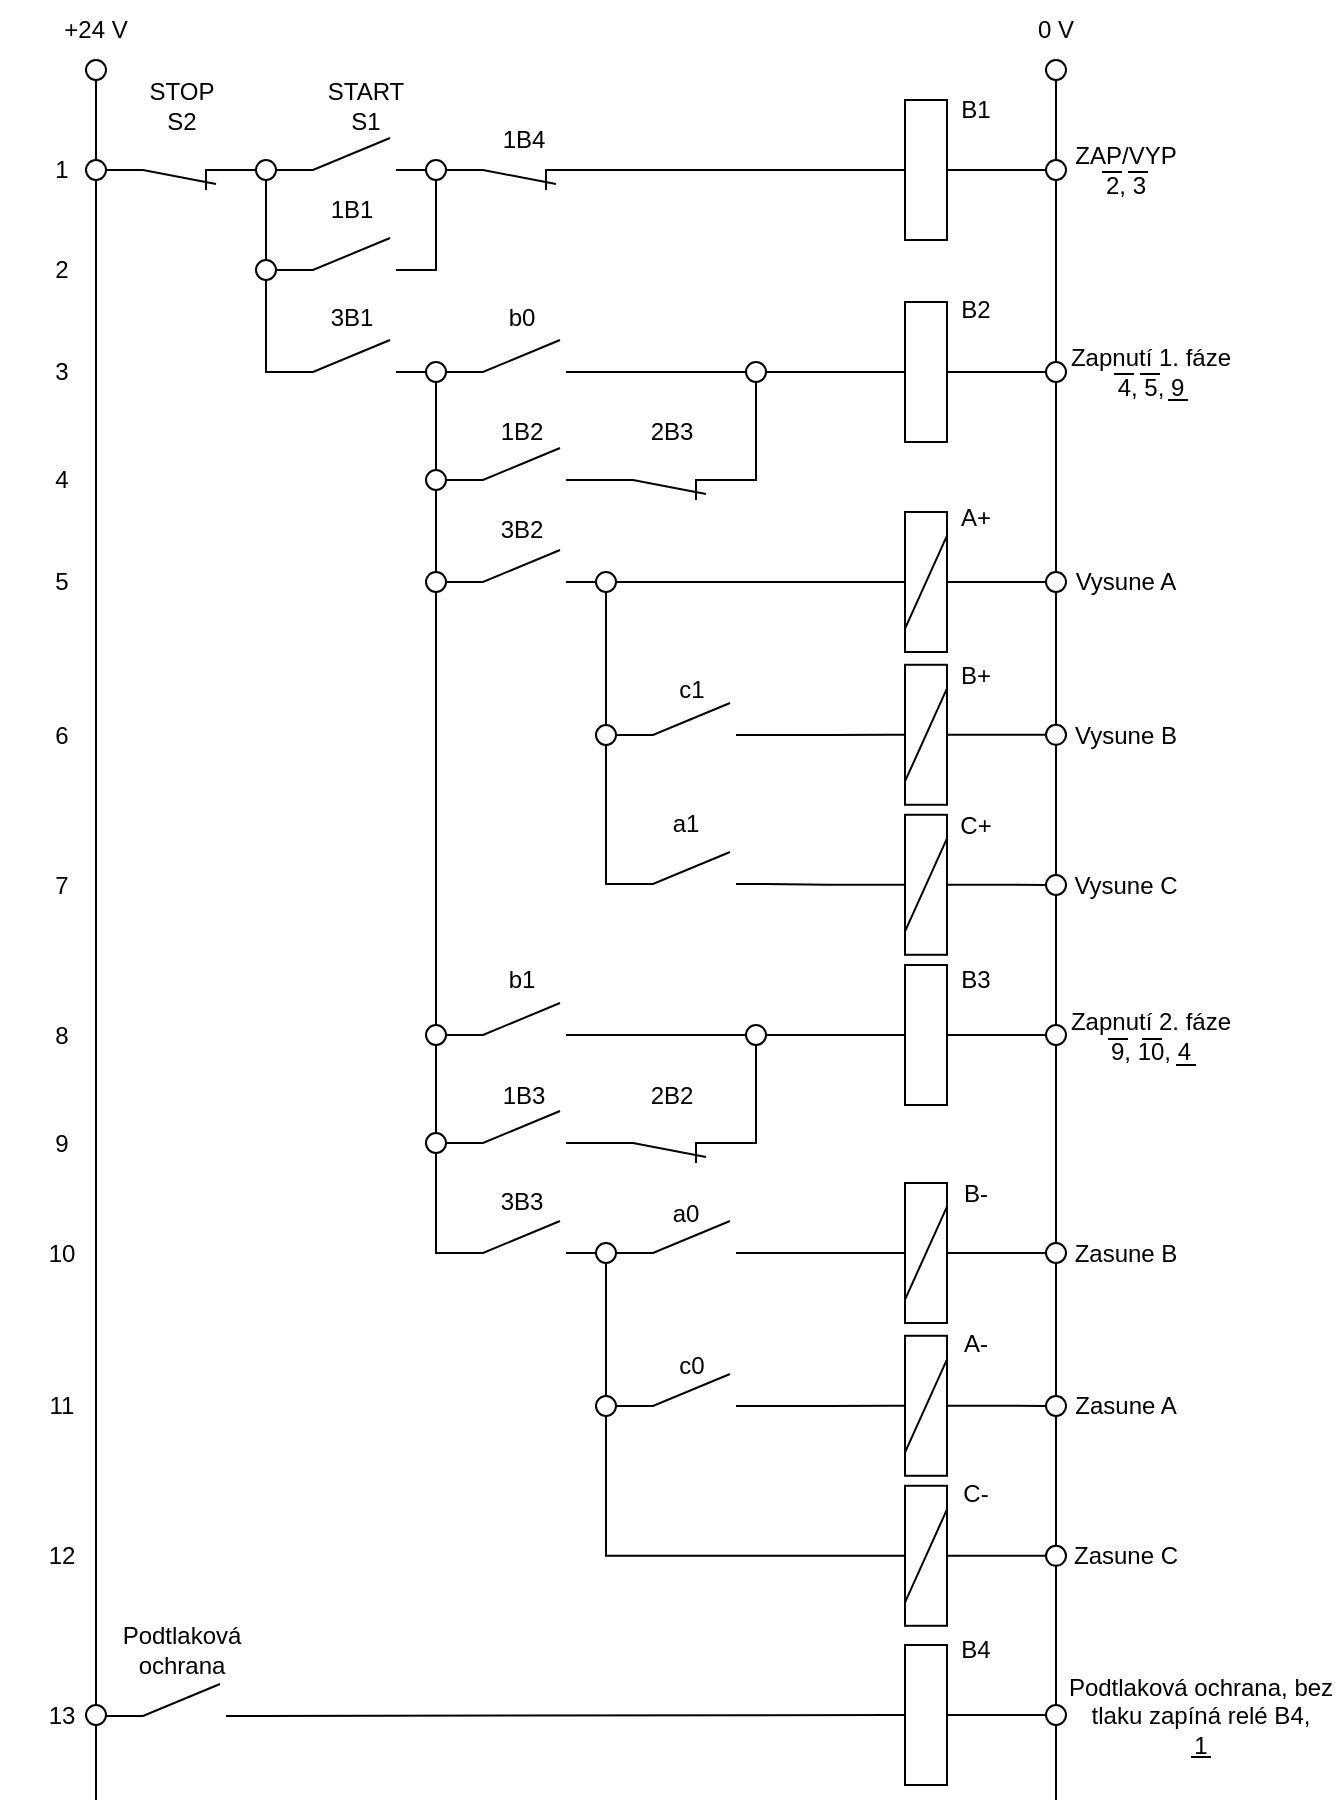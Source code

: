 <mxfile version="16.1.2" type="device"><diagram id="NX3Ga9fO67aNQbIJZ1pD" name="Stránka-1"><mxGraphModel dx="918" dy="721" grid="1" gridSize="10" guides="1" tooltips="1" connect="1" arrows="1" fold="1" page="1" pageScale="1" pageWidth="827" pageHeight="1169" math="0" shadow="0"><root><mxCell id="0"/><mxCell id="1" parent="0"/><mxCell id="igt-lM72KzZQ1Qsyvgvg-1" value="" style="endArrow=none;html=1;rounded=0;startArrow=none;" edge="1" parent="1" source="igt-lM72KzZQ1Qsyvgvg-7"><mxGeometry width="50" height="50" relative="1" as="geometry"><mxPoint x="200" y="720" as="sourcePoint"/><mxPoint x="200" y="120" as="targetPoint"/></mxGeometry></mxCell><mxCell id="igt-lM72KzZQ1Qsyvgvg-2" value="" style="endArrow=none;html=1;rounded=0;startArrow=none;" edge="1" parent="1" source="igt-lM72KzZQ1Qsyvgvg-18"><mxGeometry width="50" height="50" relative="1" as="geometry"><mxPoint x="680" y="720" as="sourcePoint"/><mxPoint x="680" y="120" as="targetPoint"/></mxGeometry></mxCell><mxCell id="igt-lM72KzZQ1Qsyvgvg-3" value="+24 V" style="text;html=1;strokeColor=none;fillColor=none;align=center;verticalAlign=middle;whiteSpace=wrap;rounded=0;" vertex="1" parent="1"><mxGeometry x="170" y="80" width="60" height="30" as="geometry"/></mxCell><mxCell id="igt-lM72KzZQ1Qsyvgvg-4" value="0 V" style="text;html=1;strokeColor=none;fillColor=none;align=center;verticalAlign=middle;whiteSpace=wrap;rounded=0;" vertex="1" parent="1"><mxGeometry x="650" y="80" width="60" height="30" as="geometry"/></mxCell><mxCell id="igt-lM72KzZQ1Qsyvgvg-5" value="" style="ellipse;whiteSpace=wrap;html=1;aspect=fixed;" vertex="1" parent="1"><mxGeometry x="195" y="110" width="10" height="10" as="geometry"/></mxCell><mxCell id="igt-lM72KzZQ1Qsyvgvg-6" value="" style="ellipse;whiteSpace=wrap;html=1;aspect=fixed;" vertex="1" parent="1"><mxGeometry x="675" y="110" width="10" height="10" as="geometry"/></mxCell><mxCell id="igt-lM72KzZQ1Qsyvgvg-7" value="" style="ellipse;whiteSpace=wrap;html=1;aspect=fixed;" vertex="1" parent="1"><mxGeometry x="195" y="160" width="10" height="10" as="geometry"/></mxCell><mxCell id="igt-lM72KzZQ1Qsyvgvg-8" value="" style="endArrow=none;html=1;rounded=0;" edge="1" parent="1" target="igt-lM72KzZQ1Qsyvgvg-7"><mxGeometry width="50" height="50" relative="1" as="geometry"><mxPoint x="200" y="980" as="sourcePoint"/><mxPoint x="200" y="120" as="targetPoint"/></mxGeometry></mxCell><mxCell id="igt-lM72KzZQ1Qsyvgvg-9" value="" style="pointerEvents=1;verticalLabelPosition=bottom;shadow=0;dashed=0;align=center;html=1;verticalAlign=top;shape=mxgraph.electrical.electro-mechanical.break_contact;flipH=0;flipV=1;" vertex="1" parent="1"><mxGeometry x="205" y="165" width="75" height="10" as="geometry"/></mxCell><mxCell id="igt-lM72KzZQ1Qsyvgvg-17" style="edgeStyle=orthogonalEdgeStyle;rounded=0;orthogonalLoop=1;jettySize=auto;html=1;exitX=0.5;exitY=1;exitDx=0;exitDy=0;entryX=0.5;entryY=0;entryDx=0;entryDy=0;endArrow=none;endFill=0;" edge="1" parent="1" source="igt-lM72KzZQ1Qsyvgvg-10" target="igt-lM72KzZQ1Qsyvgvg-13"><mxGeometry relative="1" as="geometry"/></mxCell><mxCell id="igt-lM72KzZQ1Qsyvgvg-10" value="" style="ellipse;whiteSpace=wrap;html=1;aspect=fixed;" vertex="1" parent="1"><mxGeometry x="280" y="160" width="10" height="10" as="geometry"/></mxCell><mxCell id="igt-lM72KzZQ1Qsyvgvg-11" value="" style="pointerEvents=1;verticalLabelPosition=bottom;shadow=0;dashed=0;align=center;html=1;verticalAlign=top;shape=mxgraph.electrical.electro-mechanical.make_contact;" vertex="1" parent="1"><mxGeometry x="290" y="149" width="75" height="16" as="geometry"/></mxCell><mxCell id="igt-lM72KzZQ1Qsyvgvg-12" value="" style="ellipse;whiteSpace=wrap;html=1;aspect=fixed;" vertex="1" parent="1"><mxGeometry x="365" y="160" width="10" height="10" as="geometry"/></mxCell><mxCell id="igt-lM72KzZQ1Qsyvgvg-29" style="edgeStyle=orthogonalEdgeStyle;rounded=0;orthogonalLoop=1;jettySize=auto;html=1;exitX=0.5;exitY=1;exitDx=0;exitDy=0;entryX=0;entryY=1;entryDx=0;entryDy=0;entryPerimeter=0;endArrow=none;endFill=0;" edge="1" parent="1" source="igt-lM72KzZQ1Qsyvgvg-13" target="igt-lM72KzZQ1Qsyvgvg-27"><mxGeometry relative="1" as="geometry"><Array as="points"><mxPoint x="285" y="266"/></Array></mxGeometry></mxCell><mxCell id="igt-lM72KzZQ1Qsyvgvg-13" value="" style="ellipse;whiteSpace=wrap;html=1;aspect=fixed;" vertex="1" parent="1"><mxGeometry x="280" y="210" width="10" height="10" as="geometry"/></mxCell><mxCell id="igt-lM72KzZQ1Qsyvgvg-16" style="edgeStyle=orthogonalEdgeStyle;rounded=0;orthogonalLoop=1;jettySize=auto;html=1;exitX=1;exitY=1;exitDx=0;exitDy=0;exitPerimeter=0;entryX=0.5;entryY=1;entryDx=0;entryDy=0;endArrow=none;endFill=0;" edge="1" parent="1" source="igt-lM72KzZQ1Qsyvgvg-14" target="igt-lM72KzZQ1Qsyvgvg-12"><mxGeometry relative="1" as="geometry"><Array as="points"><mxPoint x="370" y="215"/></Array></mxGeometry></mxCell><mxCell id="igt-lM72KzZQ1Qsyvgvg-14" value="" style="pointerEvents=1;verticalLabelPosition=bottom;shadow=0;dashed=0;align=center;html=1;verticalAlign=top;shape=mxgraph.electrical.electro-mechanical.make_contact;" vertex="1" parent="1"><mxGeometry x="290" y="199" width="75" height="16" as="geometry"/></mxCell><mxCell id="igt-lM72KzZQ1Qsyvgvg-18" value="" style="ellipse;whiteSpace=wrap;html=1;aspect=fixed;" vertex="1" parent="1"><mxGeometry x="675" y="160" width="10" height="10" as="geometry"/></mxCell><mxCell id="igt-lM72KzZQ1Qsyvgvg-19" value="" style="endArrow=none;html=1;rounded=0;startArrow=none;" edge="1" parent="1" source="igt-lM72KzZQ1Qsyvgvg-46" target="igt-lM72KzZQ1Qsyvgvg-18"><mxGeometry width="50" height="50" relative="1" as="geometry"><mxPoint x="680" y="720" as="sourcePoint"/><mxPoint x="680" y="120" as="targetPoint"/></mxGeometry></mxCell><mxCell id="igt-lM72KzZQ1Qsyvgvg-21" style="edgeStyle=orthogonalEdgeStyle;rounded=0;orthogonalLoop=1;jettySize=auto;html=1;exitX=0.5;exitY=1;exitDx=0;exitDy=0;exitPerimeter=0;entryX=0;entryY=0.5;entryDx=0;entryDy=0;endArrow=none;endFill=0;" edge="1" parent="1" source="igt-lM72KzZQ1Qsyvgvg-20" target="igt-lM72KzZQ1Qsyvgvg-18"><mxGeometry relative="1" as="geometry"/></mxCell><mxCell id="igt-lM72KzZQ1Qsyvgvg-20" value="" style="pointerEvents=1;verticalLabelPosition=bottom;shadow=0;dashed=0;align=center;html=1;verticalAlign=top;shape=mxgraph.electrical.electro-mechanical.relay_coil;rotation=-90;" vertex="1" parent="1"><mxGeometry x="580" y="147.5" width="70" height="35" as="geometry"/></mxCell><mxCell id="igt-lM72KzZQ1Qsyvgvg-23" value="STOP&lt;br&gt;S2" style="text;html=1;strokeColor=none;fillColor=none;align=center;verticalAlign=middle;whiteSpace=wrap;rounded=0;" vertex="1" parent="1"><mxGeometry x="212.5" y="117.5" width="60" height="30" as="geometry"/></mxCell><mxCell id="igt-lM72KzZQ1Qsyvgvg-24" value="START&lt;br&gt;S1" style="text;html=1;strokeColor=none;fillColor=none;align=center;verticalAlign=middle;whiteSpace=wrap;rounded=0;" vertex="1" parent="1"><mxGeometry x="305" y="117.5" width="60" height="30" as="geometry"/></mxCell><mxCell id="igt-lM72KzZQ1Qsyvgvg-25" value="1B1" style="text;html=1;strokeColor=none;fillColor=none;align=center;verticalAlign=middle;whiteSpace=wrap;rounded=0;" vertex="1" parent="1"><mxGeometry x="297.5" y="170" width="60" height="30" as="geometry"/></mxCell><mxCell id="igt-lM72KzZQ1Qsyvgvg-26" value="B1" style="text;html=1;strokeColor=none;fillColor=none;align=center;verticalAlign=middle;whiteSpace=wrap;rounded=0;" vertex="1" parent="1"><mxGeometry x="610" y="120" width="60" height="30" as="geometry"/></mxCell><mxCell id="igt-lM72KzZQ1Qsyvgvg-27" value="" style="pointerEvents=1;verticalLabelPosition=bottom;shadow=0;dashed=0;align=center;html=1;verticalAlign=top;shape=mxgraph.electrical.electro-mechanical.make_contact;" vertex="1" parent="1"><mxGeometry x="290" y="250" width="75" height="16" as="geometry"/></mxCell><mxCell id="igt-lM72KzZQ1Qsyvgvg-38" style="edgeStyle=orthogonalEdgeStyle;rounded=0;orthogonalLoop=1;jettySize=auto;html=1;exitX=0.5;exitY=1;exitDx=0;exitDy=0;entryX=0.5;entryY=0;entryDx=0;entryDy=0;endArrow=none;endFill=0;" edge="1" parent="1" source="igt-lM72KzZQ1Qsyvgvg-28" target="igt-lM72KzZQ1Qsyvgvg-35"><mxGeometry relative="1" as="geometry"/></mxCell><mxCell id="igt-lM72KzZQ1Qsyvgvg-28" value="" style="ellipse;whiteSpace=wrap;html=1;aspect=fixed;" vertex="1" parent="1"><mxGeometry x="365" y="261" width="10" height="10" as="geometry"/></mxCell><mxCell id="igt-lM72KzZQ1Qsyvgvg-30" value="1" style="text;html=1;strokeColor=none;fillColor=none;align=center;verticalAlign=middle;whiteSpace=wrap;rounded=0;" vertex="1" parent="1"><mxGeometry x="152.5" y="150" width="60" height="30" as="geometry"/></mxCell><mxCell id="igt-lM72KzZQ1Qsyvgvg-31" value="2" style="text;html=1;strokeColor=none;fillColor=none;align=center;verticalAlign=middle;whiteSpace=wrap;rounded=0;" vertex="1" parent="1"><mxGeometry x="152.5" y="200" width="60" height="30" as="geometry"/></mxCell><mxCell id="igt-lM72KzZQ1Qsyvgvg-32" value="ZAP/VYP&lt;br&gt;2, 3" style="text;html=1;strokeColor=none;fillColor=none;align=center;verticalAlign=middle;whiteSpace=wrap;rounded=0;" vertex="1" parent="1"><mxGeometry x="685" y="150" width="60" height="30" as="geometry"/></mxCell><mxCell id="igt-lM72KzZQ1Qsyvgvg-41" style="edgeStyle=orthogonalEdgeStyle;rounded=0;orthogonalLoop=1;jettySize=auto;html=1;exitX=1;exitY=1;exitDx=0;exitDy=0;exitPerimeter=0;entryX=0;entryY=0.5;entryDx=0;entryDy=0;endArrow=none;endFill=0;" edge="1" parent="1" source="igt-lM72KzZQ1Qsyvgvg-33" target="igt-lM72KzZQ1Qsyvgvg-39"><mxGeometry relative="1" as="geometry"><Array as="points"><mxPoint x="470" y="266"/><mxPoint x="470" y="266"/></Array></mxGeometry></mxCell><mxCell id="igt-lM72KzZQ1Qsyvgvg-33" value="" style="pointerEvents=1;verticalLabelPosition=bottom;shadow=0;dashed=0;align=center;html=1;verticalAlign=top;shape=mxgraph.electrical.electro-mechanical.make_contact;" vertex="1" parent="1"><mxGeometry x="375" y="250" width="75" height="16" as="geometry"/></mxCell><mxCell id="igt-lM72KzZQ1Qsyvgvg-57" style="edgeStyle=orthogonalEdgeStyle;rounded=0;orthogonalLoop=1;jettySize=auto;html=1;exitX=0.5;exitY=1;exitDx=0;exitDy=0;entryX=0.5;entryY=0;entryDx=0;entryDy=0;endArrow=none;endFill=0;" edge="1" parent="1" source="igt-lM72KzZQ1Qsyvgvg-35" target="igt-lM72KzZQ1Qsyvgvg-56"><mxGeometry relative="1" as="geometry"/></mxCell><mxCell id="igt-lM72KzZQ1Qsyvgvg-35" value="" style="ellipse;whiteSpace=wrap;html=1;aspect=fixed;" vertex="1" parent="1"><mxGeometry x="365" y="315" width="10" height="10" as="geometry"/></mxCell><mxCell id="igt-lM72KzZQ1Qsyvgvg-36" value="" style="pointerEvents=1;verticalLabelPosition=bottom;shadow=0;dashed=0;align=center;html=1;verticalAlign=top;shape=mxgraph.electrical.electro-mechanical.break_contact;flipH=0;flipV=1;" vertex="1" parent="1"><mxGeometry x="450" y="320" width="75" height="10" as="geometry"/></mxCell><mxCell id="igt-lM72KzZQ1Qsyvgvg-37" value="" style="pointerEvents=1;verticalLabelPosition=bottom;shadow=0;dashed=0;align=center;html=1;verticalAlign=top;shape=mxgraph.electrical.electro-mechanical.make_contact;" vertex="1" parent="1"><mxGeometry x="375" y="304" width="75" height="16" as="geometry"/></mxCell><mxCell id="igt-lM72KzZQ1Qsyvgvg-40" style="edgeStyle=orthogonalEdgeStyle;rounded=0;orthogonalLoop=1;jettySize=auto;html=1;exitX=0.5;exitY=1;exitDx=0;exitDy=0;entryX=1;entryY=1;entryDx=0;entryDy=0;entryPerimeter=0;endArrow=none;endFill=0;" edge="1" parent="1" source="igt-lM72KzZQ1Qsyvgvg-39" target="igt-lM72KzZQ1Qsyvgvg-36"><mxGeometry relative="1" as="geometry"><Array as="points"><mxPoint x="530" y="320"/></Array></mxGeometry></mxCell><mxCell id="igt-lM72KzZQ1Qsyvgvg-43" style="edgeStyle=orthogonalEdgeStyle;rounded=0;orthogonalLoop=1;jettySize=auto;html=1;exitX=1;exitY=0.5;exitDx=0;exitDy=0;entryX=0.5;entryY=0;entryDx=0;entryDy=0;entryPerimeter=0;endArrow=none;endFill=0;" edge="1" parent="1" source="igt-lM72KzZQ1Qsyvgvg-39" target="igt-lM72KzZQ1Qsyvgvg-42"><mxGeometry relative="1" as="geometry"/></mxCell><mxCell id="igt-lM72KzZQ1Qsyvgvg-39" value="" style="ellipse;whiteSpace=wrap;html=1;aspect=fixed;" vertex="1" parent="1"><mxGeometry x="525" y="261" width="10" height="10" as="geometry"/></mxCell><mxCell id="igt-lM72KzZQ1Qsyvgvg-44" style="edgeStyle=orthogonalEdgeStyle;rounded=0;orthogonalLoop=1;jettySize=auto;html=1;exitX=0.5;exitY=1;exitDx=0;exitDy=0;exitPerimeter=0;endArrow=none;endFill=0;entryX=0;entryY=0.5;entryDx=0;entryDy=0;" edge="1" parent="1" source="igt-lM72KzZQ1Qsyvgvg-42" target="igt-lM72KzZQ1Qsyvgvg-46"><mxGeometry relative="1" as="geometry"><mxPoint x="650" y="266" as="targetPoint"/></mxGeometry></mxCell><mxCell id="igt-lM72KzZQ1Qsyvgvg-42" value="" style="pointerEvents=1;verticalLabelPosition=bottom;shadow=0;dashed=0;align=center;html=1;verticalAlign=top;shape=mxgraph.electrical.electro-mechanical.relay_coil;rotation=-90;" vertex="1" parent="1"><mxGeometry x="580" y="248.5" width="70" height="35" as="geometry"/></mxCell><mxCell id="igt-lM72KzZQ1Qsyvgvg-46" value="" style="ellipse;whiteSpace=wrap;html=1;aspect=fixed;" vertex="1" parent="1"><mxGeometry x="675" y="261" width="10" height="10" as="geometry"/></mxCell><mxCell id="igt-lM72KzZQ1Qsyvgvg-47" value="" style="endArrow=none;html=1;rounded=0;startArrow=none;" edge="1" parent="1" source="igt-lM72KzZQ1Qsyvgvg-63" target="igt-lM72KzZQ1Qsyvgvg-46"><mxGeometry width="50" height="50" relative="1" as="geometry"><mxPoint x="680" y="720" as="sourcePoint"/><mxPoint x="680" y="170" as="targetPoint"/></mxGeometry></mxCell><mxCell id="igt-lM72KzZQ1Qsyvgvg-48" value="B2" style="text;html=1;strokeColor=none;fillColor=none;align=center;verticalAlign=middle;whiteSpace=wrap;rounded=0;" vertex="1" parent="1"><mxGeometry x="610" y="220" width="60" height="30" as="geometry"/></mxCell><mxCell id="igt-lM72KzZQ1Qsyvgvg-49" value="3B1" style="text;html=1;strokeColor=none;fillColor=none;align=center;verticalAlign=middle;whiteSpace=wrap;rounded=0;" vertex="1" parent="1"><mxGeometry x="297.5" y="224" width="60" height="30" as="geometry"/></mxCell><mxCell id="igt-lM72KzZQ1Qsyvgvg-50" value="b0" style="text;html=1;strokeColor=none;fillColor=none;align=center;verticalAlign=middle;whiteSpace=wrap;rounded=0;" vertex="1" parent="1"><mxGeometry x="382.5" y="224" width="60" height="30" as="geometry"/></mxCell><mxCell id="igt-lM72KzZQ1Qsyvgvg-51" value="1B2" style="text;html=1;strokeColor=none;fillColor=none;align=center;verticalAlign=middle;whiteSpace=wrap;rounded=0;" vertex="1" parent="1"><mxGeometry x="382.5" y="281" width="60" height="30" as="geometry"/></mxCell><mxCell id="igt-lM72KzZQ1Qsyvgvg-52" value="2B3" style="text;html=1;strokeColor=none;fillColor=none;align=center;verticalAlign=middle;whiteSpace=wrap;rounded=0;" vertex="1" parent="1"><mxGeometry x="457.5" y="281" width="60" height="30" as="geometry"/></mxCell><mxCell id="igt-lM72KzZQ1Qsyvgvg-53" value="3" style="text;html=1;strokeColor=none;fillColor=none;align=center;verticalAlign=middle;whiteSpace=wrap;rounded=0;" vertex="1" parent="1"><mxGeometry x="152.5" y="251" width="60" height="30" as="geometry"/></mxCell><mxCell id="igt-lM72KzZQ1Qsyvgvg-54" value="4" style="text;html=1;strokeColor=none;fillColor=none;align=center;verticalAlign=middle;whiteSpace=wrap;rounded=0;" vertex="1" parent="1"><mxGeometry x="152.5" y="305" width="60" height="30" as="geometry"/></mxCell><mxCell id="igt-lM72KzZQ1Qsyvgvg-55" value="" style="pointerEvents=1;verticalLabelPosition=bottom;shadow=0;dashed=0;align=center;html=1;verticalAlign=top;shape=mxgraph.electrical.electro-mechanical.make_contact;" vertex="1" parent="1"><mxGeometry x="375" y="355" width="75" height="16" as="geometry"/></mxCell><mxCell id="igt-lM72KzZQ1Qsyvgvg-93" style="edgeStyle=orthogonalEdgeStyle;rounded=0;orthogonalLoop=1;jettySize=auto;html=1;exitX=0.5;exitY=1;exitDx=0;exitDy=0;entryX=0.5;entryY=0;entryDx=0;entryDy=0;endArrow=none;endFill=0;" edge="1" parent="1" source="igt-lM72KzZQ1Qsyvgvg-56" target="igt-lM72KzZQ1Qsyvgvg-66"><mxGeometry relative="1" as="geometry"/></mxCell><mxCell id="igt-lM72KzZQ1Qsyvgvg-56" value="" style="ellipse;whiteSpace=wrap;html=1;aspect=fixed;" vertex="1" parent="1"><mxGeometry x="365" y="366" width="10" height="10" as="geometry"/></mxCell><mxCell id="igt-lM72KzZQ1Qsyvgvg-58" value="5" style="text;html=1;strokeColor=none;fillColor=none;align=center;verticalAlign=middle;whiteSpace=wrap;rounded=0;" vertex="1" parent="1"><mxGeometry x="152.5" y="356" width="60" height="30" as="geometry"/></mxCell><mxCell id="igt-lM72KzZQ1Qsyvgvg-59" value="3B2" style="text;html=1;strokeColor=none;fillColor=none;align=center;verticalAlign=middle;whiteSpace=wrap;rounded=0;" vertex="1" parent="1"><mxGeometry x="382.5" y="330" width="60" height="30" as="geometry"/></mxCell><mxCell id="igt-lM72KzZQ1Qsyvgvg-65" style="edgeStyle=orthogonalEdgeStyle;rounded=0;orthogonalLoop=1;jettySize=auto;html=1;exitX=0.5;exitY=1;exitDx=0;exitDy=0;exitPerimeter=0;entryX=0;entryY=0.5;entryDx=0;entryDy=0;endArrow=none;endFill=0;" edge="1" parent="1" source="igt-lM72KzZQ1Qsyvgvg-60" target="igt-lM72KzZQ1Qsyvgvg-63"><mxGeometry relative="1" as="geometry"/></mxCell><mxCell id="igt-lM72KzZQ1Qsyvgvg-60" value="" style="pointerEvents=1;verticalLabelPosition=bottom;shadow=0;dashed=0;align=center;html=1;verticalAlign=top;shape=mxgraph.electrical.electro-mechanical.relay_coil;rotation=-90;" vertex="1" parent="1"><mxGeometry x="580" y="353.5" width="70" height="35" as="geometry"/></mxCell><mxCell id="igt-lM72KzZQ1Qsyvgvg-62" style="edgeStyle=orthogonalEdgeStyle;rounded=0;orthogonalLoop=1;jettySize=auto;html=1;exitX=1;exitY=0.5;exitDx=0;exitDy=0;entryX=0.5;entryY=0;entryDx=0;entryDy=0;entryPerimeter=0;endArrow=none;endFill=0;" edge="1" parent="1" source="igt-lM72KzZQ1Qsyvgvg-61" target="igt-lM72KzZQ1Qsyvgvg-60"><mxGeometry relative="1" as="geometry"/></mxCell><mxCell id="igt-lM72KzZQ1Qsyvgvg-68" style="edgeStyle=orthogonalEdgeStyle;rounded=0;orthogonalLoop=1;jettySize=auto;html=1;exitX=0.5;exitY=1;exitDx=0;exitDy=0;entryX=0.5;entryY=0;entryDx=0;entryDy=0;endArrow=none;endFill=0;" edge="1" parent="1" source="igt-lM72KzZQ1Qsyvgvg-61" target="igt-lM72KzZQ1Qsyvgvg-67"><mxGeometry relative="1" as="geometry"/></mxCell><mxCell id="igt-lM72KzZQ1Qsyvgvg-61" value="" style="ellipse;whiteSpace=wrap;html=1;aspect=fixed;" vertex="1" parent="1"><mxGeometry x="450" y="366" width="10" height="10" as="geometry"/></mxCell><mxCell id="igt-lM72KzZQ1Qsyvgvg-63" value="" style="ellipse;whiteSpace=wrap;html=1;aspect=fixed;" vertex="1" parent="1"><mxGeometry x="675" y="366" width="10" height="10" as="geometry"/></mxCell><mxCell id="igt-lM72KzZQ1Qsyvgvg-64" value="" style="endArrow=none;html=1;rounded=0;startArrow=none;" edge="1" parent="1" source="igt-lM72KzZQ1Qsyvgvg-82" target="igt-lM72KzZQ1Qsyvgvg-63"><mxGeometry width="50" height="50" relative="1" as="geometry"><mxPoint x="680" y="720" as="sourcePoint"/><mxPoint x="680" y="271" as="targetPoint"/></mxGeometry></mxCell><mxCell id="igt-lM72KzZQ1Qsyvgvg-102" style="edgeStyle=orthogonalEdgeStyle;rounded=0;orthogonalLoop=1;jettySize=auto;html=1;exitX=0.5;exitY=1;exitDx=0;exitDy=0;entryX=0.5;entryY=0;entryDx=0;entryDy=0;endArrow=none;endFill=0;" edge="1" parent="1" source="igt-lM72KzZQ1Qsyvgvg-66" target="igt-lM72KzZQ1Qsyvgvg-101"><mxGeometry relative="1" as="geometry"/></mxCell><mxCell id="igt-lM72KzZQ1Qsyvgvg-66" value="" style="ellipse;whiteSpace=wrap;html=1;aspect=fixed;" vertex="1" parent="1"><mxGeometry x="365" y="592.5" width="10" height="10" as="geometry"/></mxCell><mxCell id="igt-lM72KzZQ1Qsyvgvg-67" value="" style="ellipse;whiteSpace=wrap;html=1;aspect=fixed;" vertex="1" parent="1"><mxGeometry x="450" y="442.5" width="10" height="10" as="geometry"/></mxCell><mxCell id="igt-lM72KzZQ1Qsyvgvg-115" style="edgeStyle=orthogonalEdgeStyle;rounded=0;orthogonalLoop=1;jettySize=auto;html=1;exitX=1;exitY=1;exitDx=0;exitDy=0;exitPerimeter=0;entryX=0.5;entryY=0;entryDx=0;entryDy=0;entryPerimeter=0;endArrow=none;endFill=0;" edge="1" parent="1" source="igt-lM72KzZQ1Qsyvgvg-69" target="igt-lM72KzZQ1Qsyvgvg-109"><mxGeometry relative="1" as="geometry"><Array as="points"><mxPoint x="566" y="447"/></Array></mxGeometry></mxCell><mxCell id="igt-lM72KzZQ1Qsyvgvg-69" value="" style="pointerEvents=1;verticalLabelPosition=bottom;shadow=0;dashed=0;align=center;html=1;verticalAlign=top;shape=mxgraph.electrical.electro-mechanical.make_contact;" vertex="1" parent="1"><mxGeometry x="460" y="431.5" width="75" height="16" as="geometry"/></mxCell><mxCell id="igt-lM72KzZQ1Qsyvgvg-70" value="c1" style="text;html=1;strokeColor=none;fillColor=none;align=center;verticalAlign=middle;whiteSpace=wrap;rounded=0;" vertex="1" parent="1"><mxGeometry x="467.5" y="410" width="60" height="30" as="geometry"/></mxCell><mxCell id="igt-lM72KzZQ1Qsyvgvg-75" style="edgeStyle=orthogonalEdgeStyle;rounded=0;orthogonalLoop=1;jettySize=auto;html=1;exitX=0.5;exitY=1;exitDx=0;exitDy=0;exitPerimeter=0;entryX=0;entryY=0.5;entryDx=0;entryDy=0;endArrow=none;endFill=0;" edge="1" parent="1" source="igt-lM72KzZQ1Qsyvgvg-109" target="igt-lM72KzZQ1Qsyvgvg-74"><mxGeometry relative="1" as="geometry"><mxPoint x="632.5" y="447.5" as="sourcePoint"/></mxGeometry></mxCell><mxCell id="igt-lM72KzZQ1Qsyvgvg-74" value="" style="ellipse;whiteSpace=wrap;html=1;aspect=fixed;" vertex="1" parent="1"><mxGeometry x="675" y="442.39" width="10" height="10" as="geometry"/></mxCell><mxCell id="igt-lM72KzZQ1Qsyvgvg-76" value="6" style="text;html=1;strokeColor=none;fillColor=none;align=center;verticalAlign=middle;whiteSpace=wrap;rounded=0;" vertex="1" parent="1"><mxGeometry x="152.5" y="432.5" width="60" height="30" as="geometry"/></mxCell><mxCell id="igt-lM72KzZQ1Qsyvgvg-84" style="edgeStyle=orthogonalEdgeStyle;rounded=0;orthogonalLoop=1;jettySize=auto;html=1;exitX=0.5;exitY=1;exitDx=0;exitDy=0;exitPerimeter=0;entryX=0;entryY=0.5;entryDx=0;entryDy=0;endArrow=none;endFill=0;" edge="1" parent="1" source="igt-lM72KzZQ1Qsyvgvg-111" target="igt-lM72KzZQ1Qsyvgvg-82"><mxGeometry relative="1" as="geometry"><mxPoint x="632.5" y="522.5" as="sourcePoint"/></mxGeometry></mxCell><mxCell id="igt-lM72KzZQ1Qsyvgvg-116" style="edgeStyle=orthogonalEdgeStyle;rounded=0;orthogonalLoop=1;jettySize=auto;html=1;exitX=0;exitY=1;exitDx=0;exitDy=0;exitPerimeter=0;entryX=0.5;entryY=1;entryDx=0;entryDy=0;endArrow=none;endFill=0;" edge="1" parent="1" source="igt-lM72KzZQ1Qsyvgvg-79" target="igt-lM72KzZQ1Qsyvgvg-67"><mxGeometry relative="1" as="geometry"><Array as="points"><mxPoint x="455" y="522"/></Array></mxGeometry></mxCell><mxCell id="igt-lM72KzZQ1Qsyvgvg-79" value="" style="pointerEvents=1;verticalLabelPosition=bottom;shadow=0;dashed=0;align=center;html=1;verticalAlign=top;shape=mxgraph.electrical.electro-mechanical.make_contact;" vertex="1" parent="1"><mxGeometry x="460" y="506" width="75" height="16" as="geometry"/></mxCell><mxCell id="igt-lM72KzZQ1Qsyvgvg-82" value="" style="ellipse;whiteSpace=wrap;html=1;aspect=fixed;" vertex="1" parent="1"><mxGeometry x="675" y="517.5" width="10" height="10" as="geometry"/></mxCell><mxCell id="igt-lM72KzZQ1Qsyvgvg-83" value="" style="endArrow=none;html=1;rounded=0;startArrow=none;" edge="1" parent="1" source="igt-lM72KzZQ1Qsyvgvg-88" target="igt-lM72KzZQ1Qsyvgvg-82"><mxGeometry width="50" height="50" relative="1" as="geometry"><mxPoint x="680" y="720" as="sourcePoint"/><mxPoint x="680" y="376" as="targetPoint"/></mxGeometry></mxCell><mxCell id="igt-lM72KzZQ1Qsyvgvg-85" value="a1" style="text;html=1;strokeColor=none;fillColor=none;align=center;verticalAlign=middle;whiteSpace=wrap;rounded=0;" vertex="1" parent="1"><mxGeometry x="465" y="477" width="60" height="30" as="geometry"/></mxCell><mxCell id="igt-lM72KzZQ1Qsyvgvg-86" value="" style="pointerEvents=1;verticalLabelPosition=bottom;shadow=0;dashed=0;align=center;html=1;verticalAlign=top;shape=mxgraph.electrical.electro-mechanical.relay_coil;rotation=-90;" vertex="1" parent="1"><mxGeometry x="580" y="580" width="70" height="35" as="geometry"/></mxCell><mxCell id="igt-lM72KzZQ1Qsyvgvg-90" style="edgeStyle=orthogonalEdgeStyle;rounded=0;orthogonalLoop=1;jettySize=auto;html=1;exitX=0;exitY=0.5;exitDx=0;exitDy=0;entryX=0.5;entryY=1;entryDx=0;entryDy=0;entryPerimeter=0;endArrow=none;endFill=0;" edge="1" parent="1" source="igt-lM72KzZQ1Qsyvgvg-88" target="igt-lM72KzZQ1Qsyvgvg-86"><mxGeometry relative="1" as="geometry"/></mxCell><mxCell id="igt-lM72KzZQ1Qsyvgvg-88" value="" style="ellipse;whiteSpace=wrap;html=1;aspect=fixed;" vertex="1" parent="1"><mxGeometry x="675" y="592.5" width="10" height="10" as="geometry"/></mxCell><mxCell id="igt-lM72KzZQ1Qsyvgvg-89" value="" style="endArrow=none;html=1;rounded=0;startArrow=none;" edge="1" parent="1" source="igt-lM72KzZQ1Qsyvgvg-148" target="igt-lM72KzZQ1Qsyvgvg-88"><mxGeometry width="50" height="50" relative="1" as="geometry"><mxPoint x="680" y="920" as="sourcePoint"/><mxPoint x="680" y="527.5" as="targetPoint"/></mxGeometry></mxCell><mxCell id="igt-lM72KzZQ1Qsyvgvg-91" value="7" style="text;html=1;strokeColor=none;fillColor=none;align=center;verticalAlign=middle;whiteSpace=wrap;rounded=0;" vertex="1" parent="1"><mxGeometry x="152.5" y="507.5" width="60" height="30" as="geometry"/></mxCell><mxCell id="igt-lM72KzZQ1Qsyvgvg-92" value="8" style="text;html=1;strokeColor=none;fillColor=none;align=center;verticalAlign=middle;whiteSpace=wrap;rounded=0;" vertex="1" parent="1"><mxGeometry x="152.5" y="582.5" width="60" height="30" as="geometry"/></mxCell><mxCell id="igt-lM72KzZQ1Qsyvgvg-94" style="edgeStyle=orthogonalEdgeStyle;rounded=0;orthogonalLoop=1;jettySize=auto;html=1;exitX=1;exitY=1;exitDx=0;exitDy=0;exitPerimeter=0;entryX=0;entryY=0.5;entryDx=0;entryDy=0;endArrow=none;endFill=0;" edge="1" parent="1" source="igt-lM72KzZQ1Qsyvgvg-95" target="igt-lM72KzZQ1Qsyvgvg-99"><mxGeometry relative="1" as="geometry"><Array as="points"><mxPoint x="470" y="597.5"/><mxPoint x="470" y="597.5"/></Array></mxGeometry></mxCell><mxCell id="igt-lM72KzZQ1Qsyvgvg-95" value="" style="pointerEvents=1;verticalLabelPosition=bottom;shadow=0;dashed=0;align=center;html=1;verticalAlign=top;shape=mxgraph.electrical.electro-mechanical.make_contact;" vertex="1" parent="1"><mxGeometry x="375" y="581.5" width="75" height="16" as="geometry"/></mxCell><mxCell id="igt-lM72KzZQ1Qsyvgvg-96" value="" style="pointerEvents=1;verticalLabelPosition=bottom;shadow=0;dashed=0;align=center;html=1;verticalAlign=top;shape=mxgraph.electrical.electro-mechanical.break_contact;flipH=0;flipV=1;" vertex="1" parent="1"><mxGeometry x="450" y="651.5" width="75" height="10" as="geometry"/></mxCell><mxCell id="igt-lM72KzZQ1Qsyvgvg-97" value="" style="pointerEvents=1;verticalLabelPosition=bottom;shadow=0;dashed=0;align=center;html=1;verticalAlign=top;shape=mxgraph.electrical.electro-mechanical.make_contact;" vertex="1" parent="1"><mxGeometry x="375" y="635.5" width="75" height="16" as="geometry"/></mxCell><mxCell id="igt-lM72KzZQ1Qsyvgvg-98" style="edgeStyle=orthogonalEdgeStyle;rounded=0;orthogonalLoop=1;jettySize=auto;html=1;exitX=0.5;exitY=1;exitDx=0;exitDy=0;entryX=1;entryY=1;entryDx=0;entryDy=0;entryPerimeter=0;endArrow=none;endFill=0;" edge="1" parent="1" source="igt-lM72KzZQ1Qsyvgvg-99" target="igt-lM72KzZQ1Qsyvgvg-96"><mxGeometry relative="1" as="geometry"><Array as="points"><mxPoint x="530" y="651.5"/></Array></mxGeometry></mxCell><mxCell id="igt-lM72KzZQ1Qsyvgvg-100" style="edgeStyle=orthogonalEdgeStyle;rounded=0;orthogonalLoop=1;jettySize=auto;html=1;exitX=1;exitY=0.5;exitDx=0;exitDy=0;entryX=0.5;entryY=0;entryDx=0;entryDy=0;entryPerimeter=0;endArrow=none;endFill=0;" edge="1" parent="1" source="igt-lM72KzZQ1Qsyvgvg-99" target="igt-lM72KzZQ1Qsyvgvg-86"><mxGeometry relative="1" as="geometry"/></mxCell><mxCell id="igt-lM72KzZQ1Qsyvgvg-99" value="" style="ellipse;whiteSpace=wrap;html=1;aspect=fixed;" vertex="1" parent="1"><mxGeometry x="525" y="592.5" width="10" height="10" as="geometry"/></mxCell><mxCell id="igt-lM72KzZQ1Qsyvgvg-101" value="" style="ellipse;whiteSpace=wrap;html=1;aspect=fixed;" vertex="1" parent="1"><mxGeometry x="365" y="646.5" width="10" height="10" as="geometry"/></mxCell><mxCell id="igt-lM72KzZQ1Qsyvgvg-103" value="b1" style="text;html=1;strokeColor=none;fillColor=none;align=center;verticalAlign=middle;whiteSpace=wrap;rounded=0;" vertex="1" parent="1"><mxGeometry x="382.5" y="555" width="60" height="30" as="geometry"/></mxCell><mxCell id="igt-lM72KzZQ1Qsyvgvg-104" value="B3" style="text;html=1;strokeColor=none;fillColor=none;align=center;verticalAlign=middle;whiteSpace=wrap;rounded=0;" vertex="1" parent="1"><mxGeometry x="610" y="555" width="60" height="30" as="geometry"/></mxCell><mxCell id="igt-lM72KzZQ1Qsyvgvg-105" value="1B3" style="text;html=1;strokeColor=none;fillColor=none;align=center;verticalAlign=middle;whiteSpace=wrap;rounded=0;" vertex="1" parent="1"><mxGeometry x="384" y="612.5" width="60" height="30" as="geometry"/></mxCell><mxCell id="igt-lM72KzZQ1Qsyvgvg-106" value="2B2" style="text;html=1;strokeColor=none;fillColor=none;align=center;verticalAlign=middle;whiteSpace=wrap;rounded=0;" vertex="1" parent="1"><mxGeometry x="457.5" y="612.5" width="60" height="30" as="geometry"/></mxCell><mxCell id="igt-lM72KzZQ1Qsyvgvg-107" value="9" style="text;html=1;strokeColor=none;fillColor=none;align=center;verticalAlign=middle;whiteSpace=wrap;rounded=0;" vertex="1" parent="1"><mxGeometry x="152.5" y="636.5" width="60" height="30" as="geometry"/></mxCell><mxCell id="igt-lM72KzZQ1Qsyvgvg-108" value="" style="endArrow=none;html=1;rounded=0;entryX=0.828;entryY=0.797;entryDx=0;entryDy=0;entryPerimeter=0;exitX=0.169;exitY=0.202;exitDx=0;exitDy=0;exitPerimeter=0;" edge="1" parent="1" source="igt-lM72KzZQ1Qsyvgvg-60" target="igt-lM72KzZQ1Qsyvgvg-60"><mxGeometry width="50" height="50" relative="1" as="geometry"><mxPoint x="440" y="390" as="sourcePoint"/><mxPoint x="490" y="340" as="targetPoint"/></mxGeometry></mxCell><mxCell id="igt-lM72KzZQ1Qsyvgvg-109" value="" style="pointerEvents=1;verticalLabelPosition=bottom;shadow=0;dashed=0;align=center;html=1;verticalAlign=top;shape=mxgraph.electrical.electro-mechanical.relay_coil;rotation=-90;" vertex="1" parent="1"><mxGeometry x="580" y="429.89" width="70" height="35" as="geometry"/></mxCell><mxCell id="igt-lM72KzZQ1Qsyvgvg-110" value="" style="endArrow=none;html=1;rounded=0;entryX=0.828;entryY=0.797;entryDx=0;entryDy=0;entryPerimeter=0;exitX=0.169;exitY=0.202;exitDx=0;exitDy=0;exitPerimeter=0;" edge="1" parent="1" source="igt-lM72KzZQ1Qsyvgvg-109" target="igt-lM72KzZQ1Qsyvgvg-109"><mxGeometry width="50" height="50" relative="1" as="geometry"><mxPoint x="440" y="466.39" as="sourcePoint"/><mxPoint x="490" y="416.39" as="targetPoint"/></mxGeometry></mxCell><mxCell id="igt-lM72KzZQ1Qsyvgvg-114" style="edgeStyle=orthogonalEdgeStyle;rounded=0;orthogonalLoop=1;jettySize=auto;html=1;exitX=0.5;exitY=0;exitDx=0;exitDy=0;exitPerimeter=0;entryX=1;entryY=1;entryDx=0;entryDy=0;entryPerimeter=0;endArrow=none;endFill=0;" edge="1" parent="1" source="igt-lM72KzZQ1Qsyvgvg-111" target="igt-lM72KzZQ1Qsyvgvg-79"><mxGeometry relative="1" as="geometry"><Array as="points"><mxPoint x="566" y="522"/><mxPoint x="535" y="522"/></Array></mxGeometry></mxCell><mxCell id="igt-lM72KzZQ1Qsyvgvg-111" value="" style="pointerEvents=1;verticalLabelPosition=bottom;shadow=0;dashed=0;align=center;html=1;verticalAlign=top;shape=mxgraph.electrical.electro-mechanical.relay_coil;rotation=-90;" vertex="1" parent="1"><mxGeometry x="580" y="504.89" width="70" height="35" as="geometry"/></mxCell><mxCell id="igt-lM72KzZQ1Qsyvgvg-112" value="" style="endArrow=none;html=1;rounded=0;entryX=0.828;entryY=0.797;entryDx=0;entryDy=0;entryPerimeter=0;exitX=0.169;exitY=0.202;exitDx=0;exitDy=0;exitPerimeter=0;" edge="1" parent="1" source="igt-lM72KzZQ1Qsyvgvg-111" target="igt-lM72KzZQ1Qsyvgvg-111"><mxGeometry width="50" height="50" relative="1" as="geometry"><mxPoint x="440" y="541.39" as="sourcePoint"/><mxPoint x="490" y="491.39" as="targetPoint"/></mxGeometry></mxCell><mxCell id="igt-lM72KzZQ1Qsyvgvg-117" value="A+" style="text;html=1;strokeColor=none;fillColor=none;align=center;verticalAlign=middle;whiteSpace=wrap;rounded=0;" vertex="1" parent="1"><mxGeometry x="610" y="323.5" width="60" height="30" as="geometry"/></mxCell><mxCell id="igt-lM72KzZQ1Qsyvgvg-118" value="B+" style="text;html=1;strokeColor=none;fillColor=none;align=center;verticalAlign=middle;whiteSpace=wrap;rounded=0;" vertex="1" parent="1"><mxGeometry x="610" y="402.5" width="60" height="30" as="geometry"/></mxCell><mxCell id="igt-lM72KzZQ1Qsyvgvg-119" value="C+" style="text;html=1;strokeColor=none;fillColor=none;align=center;verticalAlign=middle;whiteSpace=wrap;rounded=0;" vertex="1" parent="1"><mxGeometry x="610" y="477.5" width="60" height="30" as="geometry"/></mxCell><mxCell id="igt-lM72KzZQ1Qsyvgvg-121" value="10" style="text;html=1;strokeColor=none;fillColor=none;align=center;verticalAlign=middle;whiteSpace=wrap;rounded=0;" vertex="1" parent="1"><mxGeometry x="152.5" y="691.5" width="60" height="30" as="geometry"/></mxCell><mxCell id="igt-lM72KzZQ1Qsyvgvg-144" style="edgeStyle=orthogonalEdgeStyle;rounded=0;orthogonalLoop=1;jettySize=auto;html=1;exitX=0;exitY=1;exitDx=0;exitDy=0;exitPerimeter=0;entryX=0.5;entryY=1;entryDx=0;entryDy=0;endArrow=none;endFill=0;" edge="1" parent="1" source="igt-lM72KzZQ1Qsyvgvg-122" target="igt-lM72KzZQ1Qsyvgvg-101"><mxGeometry relative="1" as="geometry"><Array as="points"><mxPoint x="370" y="707"/></Array></mxGeometry></mxCell><mxCell id="igt-lM72KzZQ1Qsyvgvg-122" value="" style="pointerEvents=1;verticalLabelPosition=bottom;shadow=0;dashed=0;align=center;html=1;verticalAlign=top;shape=mxgraph.electrical.electro-mechanical.make_contact;" vertex="1" parent="1"><mxGeometry x="375" y="690.5" width="75" height="16" as="geometry"/></mxCell><mxCell id="igt-lM72KzZQ1Qsyvgvg-123" value="3B3" style="text;html=1;strokeColor=none;fillColor=none;align=center;verticalAlign=middle;whiteSpace=wrap;rounded=0;" vertex="1" parent="1"><mxGeometry x="382.5" y="665.5" width="60" height="30" as="geometry"/></mxCell><mxCell id="igt-lM72KzZQ1Qsyvgvg-155" style="edgeStyle=orthogonalEdgeStyle;rounded=0;orthogonalLoop=1;jettySize=auto;html=1;exitX=0.5;exitY=1;exitDx=0;exitDy=0;exitPerimeter=0;entryX=0;entryY=0.5;entryDx=0;entryDy=0;endArrow=none;endFill=0;" edge="1" parent="1" source="igt-lM72KzZQ1Qsyvgvg-124" target="igt-lM72KzZQ1Qsyvgvg-148"><mxGeometry relative="1" as="geometry"/></mxCell><mxCell id="igt-lM72KzZQ1Qsyvgvg-124" value="" style="pointerEvents=1;verticalLabelPosition=bottom;shadow=0;dashed=0;align=center;html=1;verticalAlign=top;shape=mxgraph.electrical.electro-mechanical.relay_coil;rotation=-90;" vertex="1" parent="1"><mxGeometry x="580" y="689" width="70" height="35" as="geometry"/></mxCell><mxCell id="igt-lM72KzZQ1Qsyvgvg-126" style="edgeStyle=orthogonalEdgeStyle;rounded=0;orthogonalLoop=1;jettySize=auto;html=1;exitX=0.5;exitY=1;exitDx=0;exitDy=0;entryX=0.5;entryY=0;entryDx=0;entryDy=0;endArrow=none;endFill=0;" edge="1" parent="1" source="igt-lM72KzZQ1Qsyvgvg-127" target="igt-lM72KzZQ1Qsyvgvg-128"><mxGeometry relative="1" as="geometry"/></mxCell><mxCell id="igt-lM72KzZQ1Qsyvgvg-127" value="" style="ellipse;whiteSpace=wrap;html=1;aspect=fixed;" vertex="1" parent="1"><mxGeometry x="450" y="701.5" width="10" height="10" as="geometry"/></mxCell><mxCell id="igt-lM72KzZQ1Qsyvgvg-147" style="edgeStyle=orthogonalEdgeStyle;rounded=0;orthogonalLoop=1;jettySize=auto;html=1;exitX=0.5;exitY=1;exitDx=0;exitDy=0;entryX=0.5;entryY=0;entryDx=0;entryDy=0;entryPerimeter=0;endArrow=none;endFill=0;" edge="1" parent="1" source="igt-lM72KzZQ1Qsyvgvg-128" target="igt-lM72KzZQ1Qsyvgvg-139"><mxGeometry relative="1" as="geometry"/></mxCell><mxCell id="igt-lM72KzZQ1Qsyvgvg-128" value="" style="ellipse;whiteSpace=wrap;html=1;aspect=fixed;" vertex="1" parent="1"><mxGeometry x="450" y="778" width="10" height="10" as="geometry"/></mxCell><mxCell id="igt-lM72KzZQ1Qsyvgvg-129" style="edgeStyle=orthogonalEdgeStyle;rounded=0;orthogonalLoop=1;jettySize=auto;html=1;exitX=1;exitY=1;exitDx=0;exitDy=0;exitPerimeter=0;entryX=0.5;entryY=0;entryDx=0;entryDy=0;entryPerimeter=0;endArrow=none;endFill=0;" edge="1" parent="1" source="igt-lM72KzZQ1Qsyvgvg-130" target="igt-lM72KzZQ1Qsyvgvg-136"><mxGeometry relative="1" as="geometry"><Array as="points"><mxPoint x="566" y="782.5"/></Array></mxGeometry></mxCell><mxCell id="igt-lM72KzZQ1Qsyvgvg-130" value="" style="pointerEvents=1;verticalLabelPosition=bottom;shadow=0;dashed=0;align=center;html=1;verticalAlign=top;shape=mxgraph.electrical.electro-mechanical.make_contact;" vertex="1" parent="1"><mxGeometry x="460" y="767" width="75" height="16" as="geometry"/></mxCell><mxCell id="igt-lM72KzZQ1Qsyvgvg-131" value="a0" style="text;html=1;strokeColor=none;fillColor=none;align=center;verticalAlign=middle;whiteSpace=wrap;rounded=0;" vertex="1" parent="1"><mxGeometry x="465" y="671.5" width="60" height="30" as="geometry"/></mxCell><mxCell id="igt-lM72KzZQ1Qsyvgvg-145" style="edgeStyle=orthogonalEdgeStyle;rounded=0;orthogonalLoop=1;jettySize=auto;html=1;exitX=1;exitY=1;exitDx=0;exitDy=0;exitPerimeter=0;entryX=0.5;entryY=0;entryDx=0;entryDy=0;entryPerimeter=0;endArrow=none;endFill=0;" edge="1" parent="1" source="igt-lM72KzZQ1Qsyvgvg-133" target="igt-lM72KzZQ1Qsyvgvg-124"><mxGeometry relative="1" as="geometry"><Array as="points"><mxPoint x="550" y="707"/><mxPoint x="550" y="707"/></Array></mxGeometry></mxCell><mxCell id="igt-lM72KzZQ1Qsyvgvg-133" value="" style="pointerEvents=1;verticalLabelPosition=bottom;shadow=0;dashed=0;align=center;html=1;verticalAlign=top;shape=mxgraph.electrical.electro-mechanical.make_contact;" vertex="1" parent="1"><mxGeometry x="460" y="690.5" width="75" height="16" as="geometry"/></mxCell><mxCell id="igt-lM72KzZQ1Qsyvgvg-134" value="c0" style="text;html=1;strokeColor=none;fillColor=none;align=center;verticalAlign=middle;whiteSpace=wrap;rounded=0;" vertex="1" parent="1"><mxGeometry x="467.5" y="748" width="60" height="30" as="geometry"/></mxCell><mxCell id="igt-lM72KzZQ1Qsyvgvg-135" value="" style="endArrow=none;html=1;rounded=0;entryX=0.828;entryY=0.797;entryDx=0;entryDy=0;entryPerimeter=0;exitX=0.169;exitY=0.202;exitDx=0;exitDy=0;exitPerimeter=0;" edge="1" parent="1" source="igt-lM72KzZQ1Qsyvgvg-124" target="igt-lM72KzZQ1Qsyvgvg-124"><mxGeometry width="50" height="50" relative="1" as="geometry"><mxPoint x="440" y="725.5" as="sourcePoint"/><mxPoint x="490" y="675.5" as="targetPoint"/></mxGeometry></mxCell><mxCell id="igt-lM72KzZQ1Qsyvgvg-154" style="edgeStyle=orthogonalEdgeStyle;rounded=0;orthogonalLoop=1;jettySize=auto;html=1;exitX=0.5;exitY=1;exitDx=0;exitDy=0;exitPerimeter=0;entryX=0;entryY=0.5;entryDx=0;entryDy=0;endArrow=none;endFill=0;" edge="1" parent="1" source="igt-lM72KzZQ1Qsyvgvg-136" target="igt-lM72KzZQ1Qsyvgvg-150"><mxGeometry relative="1" as="geometry"/></mxCell><mxCell id="igt-lM72KzZQ1Qsyvgvg-136" value="" style="pointerEvents=1;verticalLabelPosition=bottom;shadow=0;dashed=0;align=center;html=1;verticalAlign=top;shape=mxgraph.electrical.electro-mechanical.relay_coil;rotation=-90;" vertex="1" parent="1"><mxGeometry x="580" y="765.39" width="70" height="35" as="geometry"/></mxCell><mxCell id="igt-lM72KzZQ1Qsyvgvg-137" value="" style="endArrow=none;html=1;rounded=0;entryX=0.828;entryY=0.797;entryDx=0;entryDy=0;entryPerimeter=0;exitX=0.169;exitY=0.202;exitDx=0;exitDy=0;exitPerimeter=0;" edge="1" parent="1" source="igt-lM72KzZQ1Qsyvgvg-136" target="igt-lM72KzZQ1Qsyvgvg-136"><mxGeometry width="50" height="50" relative="1" as="geometry"><mxPoint x="440" y="801.89" as="sourcePoint"/><mxPoint x="490" y="751.89" as="targetPoint"/></mxGeometry></mxCell><mxCell id="igt-lM72KzZQ1Qsyvgvg-153" style="edgeStyle=orthogonalEdgeStyle;rounded=0;orthogonalLoop=1;jettySize=auto;html=1;exitX=0.5;exitY=1;exitDx=0;exitDy=0;exitPerimeter=0;entryX=0;entryY=0.5;entryDx=0;entryDy=0;endArrow=none;endFill=0;" edge="1" parent="1" source="igt-lM72KzZQ1Qsyvgvg-139" target="igt-lM72KzZQ1Qsyvgvg-152"><mxGeometry relative="1" as="geometry"/></mxCell><mxCell id="igt-lM72KzZQ1Qsyvgvg-139" value="" style="pointerEvents=1;verticalLabelPosition=bottom;shadow=0;dashed=0;align=center;html=1;verticalAlign=top;shape=mxgraph.electrical.electro-mechanical.relay_coil;rotation=-90;" vertex="1" parent="1"><mxGeometry x="580" y="840.39" width="70" height="35" as="geometry"/></mxCell><mxCell id="igt-lM72KzZQ1Qsyvgvg-140" value="" style="endArrow=none;html=1;rounded=0;entryX=0.828;entryY=0.797;entryDx=0;entryDy=0;entryPerimeter=0;exitX=0.169;exitY=0.202;exitDx=0;exitDy=0;exitPerimeter=0;" edge="1" parent="1" source="igt-lM72KzZQ1Qsyvgvg-139" target="igt-lM72KzZQ1Qsyvgvg-139"><mxGeometry width="50" height="50" relative="1" as="geometry"><mxPoint x="440" y="876.89" as="sourcePoint"/><mxPoint x="490" y="826.89" as="targetPoint"/></mxGeometry></mxCell><mxCell id="igt-lM72KzZQ1Qsyvgvg-141" value="A-" style="text;html=1;strokeColor=none;fillColor=none;align=center;verticalAlign=middle;whiteSpace=wrap;rounded=0;" vertex="1" parent="1"><mxGeometry x="610" y="737" width="60" height="30" as="geometry"/></mxCell><mxCell id="igt-lM72KzZQ1Qsyvgvg-142" value="C-" style="text;html=1;strokeColor=none;fillColor=none;align=center;verticalAlign=middle;whiteSpace=wrap;rounded=0;" vertex="1" parent="1"><mxGeometry x="610" y="812" width="60" height="30" as="geometry"/></mxCell><mxCell id="igt-lM72KzZQ1Qsyvgvg-146" value="B-" style="text;html=1;strokeColor=none;fillColor=none;align=center;verticalAlign=middle;whiteSpace=wrap;rounded=0;" vertex="1" parent="1"><mxGeometry x="610" y="661.5" width="60" height="30" as="geometry"/></mxCell><mxCell id="igt-lM72KzZQ1Qsyvgvg-148" value="" style="ellipse;whiteSpace=wrap;html=1;aspect=fixed;" vertex="1" parent="1"><mxGeometry x="675" y="701.5" width="10" height="10" as="geometry"/></mxCell><mxCell id="igt-lM72KzZQ1Qsyvgvg-149" value="" style="endArrow=none;html=1;rounded=0;startArrow=none;" edge="1" parent="1" source="igt-lM72KzZQ1Qsyvgvg-150" target="igt-lM72KzZQ1Qsyvgvg-148"><mxGeometry width="50" height="50" relative="1" as="geometry"><mxPoint x="680" y="920" as="sourcePoint"/><mxPoint x="680" y="602.5" as="targetPoint"/></mxGeometry></mxCell><mxCell id="igt-lM72KzZQ1Qsyvgvg-150" value="" style="ellipse;whiteSpace=wrap;html=1;aspect=fixed;" vertex="1" parent="1"><mxGeometry x="675" y="778" width="10" height="10" as="geometry"/></mxCell><mxCell id="igt-lM72KzZQ1Qsyvgvg-151" value="" style="endArrow=none;html=1;rounded=0;startArrow=none;" edge="1" parent="1" source="igt-lM72KzZQ1Qsyvgvg-168" target="igt-lM72KzZQ1Qsyvgvg-150"><mxGeometry width="50" height="50" relative="1" as="geometry"><mxPoint x="680" y="1000" as="sourcePoint"/><mxPoint x="680" y="711.5" as="targetPoint"/></mxGeometry></mxCell><mxCell id="igt-lM72KzZQ1Qsyvgvg-152" value="" style="ellipse;whiteSpace=wrap;html=1;aspect=fixed;" vertex="1" parent="1"><mxGeometry x="675" y="852.89" width="10" height="10" as="geometry"/></mxCell><mxCell id="igt-lM72KzZQ1Qsyvgvg-156" value="11" style="text;html=1;strokeColor=none;fillColor=none;align=center;verticalAlign=middle;whiteSpace=wrap;rounded=0;" vertex="1" parent="1"><mxGeometry x="152.5" y="768" width="60" height="30" as="geometry"/></mxCell><mxCell id="igt-lM72KzZQ1Qsyvgvg-157" value="12" style="text;html=1;strokeColor=none;fillColor=none;align=center;verticalAlign=middle;whiteSpace=wrap;rounded=0;" vertex="1" parent="1"><mxGeometry x="152.5" y="842.89" width="60" height="30" as="geometry"/></mxCell><mxCell id="igt-lM72KzZQ1Qsyvgvg-158" value="Zapnutí 1. fáze&lt;br&gt;4, 5, 9" style="text;html=1;strokeColor=none;fillColor=none;align=center;verticalAlign=middle;whiteSpace=wrap;rounded=0;" vertex="1" parent="1"><mxGeometry x="685" y="251" width="85" height="30" as="geometry"/></mxCell><mxCell id="igt-lM72KzZQ1Qsyvgvg-159" value="Zapnutí 2. fáze&lt;br&gt;9, 10, 4" style="text;html=1;strokeColor=none;fillColor=none;align=center;verticalAlign=middle;whiteSpace=wrap;rounded=0;" vertex="1" parent="1"><mxGeometry x="685" y="582.5" width="85" height="30" as="geometry"/></mxCell><mxCell id="igt-lM72KzZQ1Qsyvgvg-160" value="Vysune A" style="text;html=1;strokeColor=none;fillColor=none;align=center;verticalAlign=middle;whiteSpace=wrap;rounded=0;" vertex="1" parent="1"><mxGeometry x="685" y="356" width="60" height="30" as="geometry"/></mxCell><mxCell id="igt-lM72KzZQ1Qsyvgvg-161" value="Vysune B" style="text;html=1;strokeColor=none;fillColor=none;align=center;verticalAlign=middle;whiteSpace=wrap;rounded=0;" vertex="1" parent="1"><mxGeometry x="685" y="432.5" width="60" height="30" as="geometry"/></mxCell><mxCell id="igt-lM72KzZQ1Qsyvgvg-162" value="Vysune C" style="text;html=1;strokeColor=none;fillColor=none;align=center;verticalAlign=middle;whiteSpace=wrap;rounded=0;" vertex="1" parent="1"><mxGeometry x="685" y="507.5" width="60" height="30" as="geometry"/></mxCell><mxCell id="igt-lM72KzZQ1Qsyvgvg-163" value="Zasune B" style="text;html=1;strokeColor=none;fillColor=none;align=center;verticalAlign=middle;whiteSpace=wrap;rounded=0;" vertex="1" parent="1"><mxGeometry x="685" y="691.5" width="60" height="30" as="geometry"/></mxCell><mxCell id="igt-lM72KzZQ1Qsyvgvg-164" value="Zasune A" style="text;html=1;strokeColor=none;fillColor=none;align=center;verticalAlign=middle;whiteSpace=wrap;rounded=0;" vertex="1" parent="1"><mxGeometry x="685" y="768" width="60" height="30" as="geometry"/></mxCell><mxCell id="igt-lM72KzZQ1Qsyvgvg-165" value="Zasune C" style="text;html=1;strokeColor=none;fillColor=none;align=center;verticalAlign=middle;whiteSpace=wrap;rounded=0;" vertex="1" parent="1"><mxGeometry x="685" y="842.89" width="60" height="30" as="geometry"/></mxCell><mxCell id="igt-lM72KzZQ1Qsyvgvg-170" style="edgeStyle=orthogonalEdgeStyle;rounded=0;orthogonalLoop=1;jettySize=auto;html=1;exitX=0.5;exitY=1;exitDx=0;exitDy=0;exitPerimeter=0;entryX=0;entryY=0.5;entryDx=0;entryDy=0;endArrow=none;endFill=0;" edge="1" parent="1" source="igt-lM72KzZQ1Qsyvgvg-166" target="igt-lM72KzZQ1Qsyvgvg-168"><mxGeometry relative="1" as="geometry"/></mxCell><mxCell id="igt-lM72KzZQ1Qsyvgvg-166" value="" style="pointerEvents=1;verticalLabelPosition=bottom;shadow=0;dashed=0;align=center;html=1;verticalAlign=top;shape=mxgraph.electrical.electro-mechanical.relay_coil;rotation=-90;" vertex="1" parent="1"><mxGeometry x="580" y="920" width="70" height="35" as="geometry"/></mxCell><mxCell id="igt-lM72KzZQ1Qsyvgvg-168" value="" style="ellipse;whiteSpace=wrap;html=1;aspect=fixed;" vertex="1" parent="1"><mxGeometry x="675" y="932.5" width="10" height="10" as="geometry"/></mxCell><mxCell id="igt-lM72KzZQ1Qsyvgvg-169" value="" style="endArrow=none;html=1;rounded=0;" edge="1" parent="1" target="igt-lM72KzZQ1Qsyvgvg-168"><mxGeometry width="50" height="50" relative="1" as="geometry"><mxPoint x="680" y="980" as="sourcePoint"/><mxPoint x="680" y="788" as="targetPoint"/></mxGeometry></mxCell><mxCell id="igt-lM72KzZQ1Qsyvgvg-172" value="" style="ellipse;whiteSpace=wrap;html=1;aspect=fixed;" vertex="1" parent="1"><mxGeometry x="195" y="932.5" width="10" height="10" as="geometry"/></mxCell><mxCell id="igt-lM72KzZQ1Qsyvgvg-174" value="B4" style="text;html=1;strokeColor=none;fillColor=none;align=center;verticalAlign=middle;whiteSpace=wrap;rounded=0;" vertex="1" parent="1"><mxGeometry x="610" y="890" width="60" height="30" as="geometry"/></mxCell><mxCell id="igt-lM72KzZQ1Qsyvgvg-175" value="Podtlaková ochrana, bez tlaku zapíná relé B4,&lt;br&gt;1" style="text;html=1;strokeColor=none;fillColor=none;align=center;verticalAlign=middle;whiteSpace=wrap;rounded=0;" vertex="1" parent="1"><mxGeometry x="685" y="912.5" width="135" height="50" as="geometry"/></mxCell><mxCell id="igt-lM72KzZQ1Qsyvgvg-176" value="Podtlaková ochrana" style="text;html=1;strokeColor=none;fillColor=none;align=center;verticalAlign=middle;whiteSpace=wrap;rounded=0;" vertex="1" parent="1"><mxGeometry x="212.5" y="890" width="60" height="30" as="geometry"/></mxCell><mxCell id="igt-lM72KzZQ1Qsyvgvg-178" style="edgeStyle=orthogonalEdgeStyle;rounded=0;orthogonalLoop=1;jettySize=auto;html=1;exitX=1;exitY=1;exitDx=0;exitDy=0;exitPerimeter=0;entryX=0.5;entryY=0;entryDx=0;entryDy=0;entryPerimeter=0;endArrow=none;endFill=0;" edge="1" parent="1" source="igt-lM72KzZQ1Qsyvgvg-177" target="igt-lM72KzZQ1Qsyvgvg-166"><mxGeometry relative="1" as="geometry"><Array as="points"><mxPoint x="280" y="938"/><mxPoint x="439" y="938"/></Array></mxGeometry></mxCell><mxCell id="igt-lM72KzZQ1Qsyvgvg-177" value="" style="pointerEvents=1;verticalLabelPosition=bottom;shadow=0;dashed=0;align=center;html=1;verticalAlign=top;shape=mxgraph.electrical.electro-mechanical.make_contact;" vertex="1" parent="1"><mxGeometry x="205" y="922" width="75" height="16" as="geometry"/></mxCell><mxCell id="igt-lM72KzZQ1Qsyvgvg-180" style="edgeStyle=orthogonalEdgeStyle;rounded=0;orthogonalLoop=1;jettySize=auto;html=1;exitX=1;exitY=1;exitDx=0;exitDy=0;exitPerimeter=0;entryX=0.5;entryY=0;entryDx=0;entryDy=0;entryPerimeter=0;endArrow=none;endFill=0;" edge="1" parent="1" source="igt-lM72KzZQ1Qsyvgvg-179" target="igt-lM72KzZQ1Qsyvgvg-20"><mxGeometry relative="1" as="geometry"><Array as="points"><mxPoint x="480" y="165"/><mxPoint x="480" y="165"/></Array></mxGeometry></mxCell><mxCell id="igt-lM72KzZQ1Qsyvgvg-179" value="" style="pointerEvents=1;verticalLabelPosition=bottom;shadow=0;dashed=0;align=center;html=1;verticalAlign=top;shape=mxgraph.electrical.electro-mechanical.break_contact;flipH=0;flipV=1;" vertex="1" parent="1"><mxGeometry x="375" y="165" width="75" height="10" as="geometry"/></mxCell><mxCell id="igt-lM72KzZQ1Qsyvgvg-181" value="1B4" style="text;html=1;strokeColor=none;fillColor=none;align=center;verticalAlign=middle;whiteSpace=wrap;rounded=0;" vertex="1" parent="1"><mxGeometry x="384" y="135" width="60" height="30" as="geometry"/></mxCell><mxCell id="igt-lM72KzZQ1Qsyvgvg-182" value="13" style="text;html=1;strokeColor=none;fillColor=none;align=center;verticalAlign=middle;whiteSpace=wrap;rounded=0;" vertex="1" parent="1"><mxGeometry x="152.5" y="922.5" width="60" height="30" as="geometry"/></mxCell><mxCell id="igt-lM72KzZQ1Qsyvgvg-183" value="" style="endArrow=none;html=1;rounded=0;" edge="1" parent="1"><mxGeometry width="50" height="50" relative="1" as="geometry"><mxPoint x="703" y="166" as="sourcePoint"/><mxPoint x="713" y="166" as="targetPoint"/></mxGeometry></mxCell><mxCell id="igt-lM72KzZQ1Qsyvgvg-184" value="" style="endArrow=none;html=1;rounded=0;" edge="1" parent="1"><mxGeometry width="50" height="50" relative="1" as="geometry"><mxPoint x="716" y="166" as="sourcePoint"/><mxPoint x="726" y="166" as="targetPoint"/></mxGeometry></mxCell><mxCell id="igt-lM72KzZQ1Qsyvgvg-185" value="" style="endArrow=none;html=1;rounded=0;" edge="1" parent="1"><mxGeometry width="50" height="50" relative="1" as="geometry"><mxPoint x="709" y="267" as="sourcePoint"/><mxPoint x="719" y="267" as="targetPoint"/></mxGeometry></mxCell><mxCell id="igt-lM72KzZQ1Qsyvgvg-186" value="" style="endArrow=none;html=1;rounded=0;" edge="1" parent="1"><mxGeometry width="50" height="50" relative="1" as="geometry"><mxPoint x="722" y="267" as="sourcePoint"/><mxPoint x="732" y="267" as="targetPoint"/></mxGeometry></mxCell><mxCell id="igt-lM72KzZQ1Qsyvgvg-187" value="" style="endArrow=none;html=1;rounded=0;" edge="1" parent="1"><mxGeometry width="50" height="50" relative="1" as="geometry"><mxPoint x="736" y="280" as="sourcePoint"/><mxPoint x="746" y="280" as="targetPoint"/></mxGeometry></mxCell><mxCell id="igt-lM72KzZQ1Qsyvgvg-188" value="" style="endArrow=none;html=1;rounded=0;" edge="1" parent="1"><mxGeometry width="50" height="50" relative="1" as="geometry"><mxPoint x="706" y="599.5" as="sourcePoint"/><mxPoint x="716" y="599.5" as="targetPoint"/></mxGeometry></mxCell><mxCell id="igt-lM72KzZQ1Qsyvgvg-189" value="" style="endArrow=none;html=1;rounded=0;" edge="1" parent="1"><mxGeometry width="50" height="50" relative="1" as="geometry"><mxPoint x="723" y="599.5" as="sourcePoint"/><mxPoint x="733" y="599.5" as="targetPoint"/></mxGeometry></mxCell><mxCell id="igt-lM72KzZQ1Qsyvgvg-190" value="" style="endArrow=none;html=1;rounded=0;" edge="1" parent="1"><mxGeometry width="50" height="50" relative="1" as="geometry"><mxPoint x="740" y="612.5" as="sourcePoint"/><mxPoint x="750" y="612.5" as="targetPoint"/></mxGeometry></mxCell><mxCell id="igt-lM72KzZQ1Qsyvgvg-191" value="" style="endArrow=none;html=1;rounded=0;" edge="1" parent="1"><mxGeometry width="50" height="50" relative="1" as="geometry"><mxPoint x="747.5" y="958.5" as="sourcePoint"/><mxPoint x="757.5" y="958.5" as="targetPoint"/></mxGeometry></mxCell></root></mxGraphModel></diagram></mxfile>